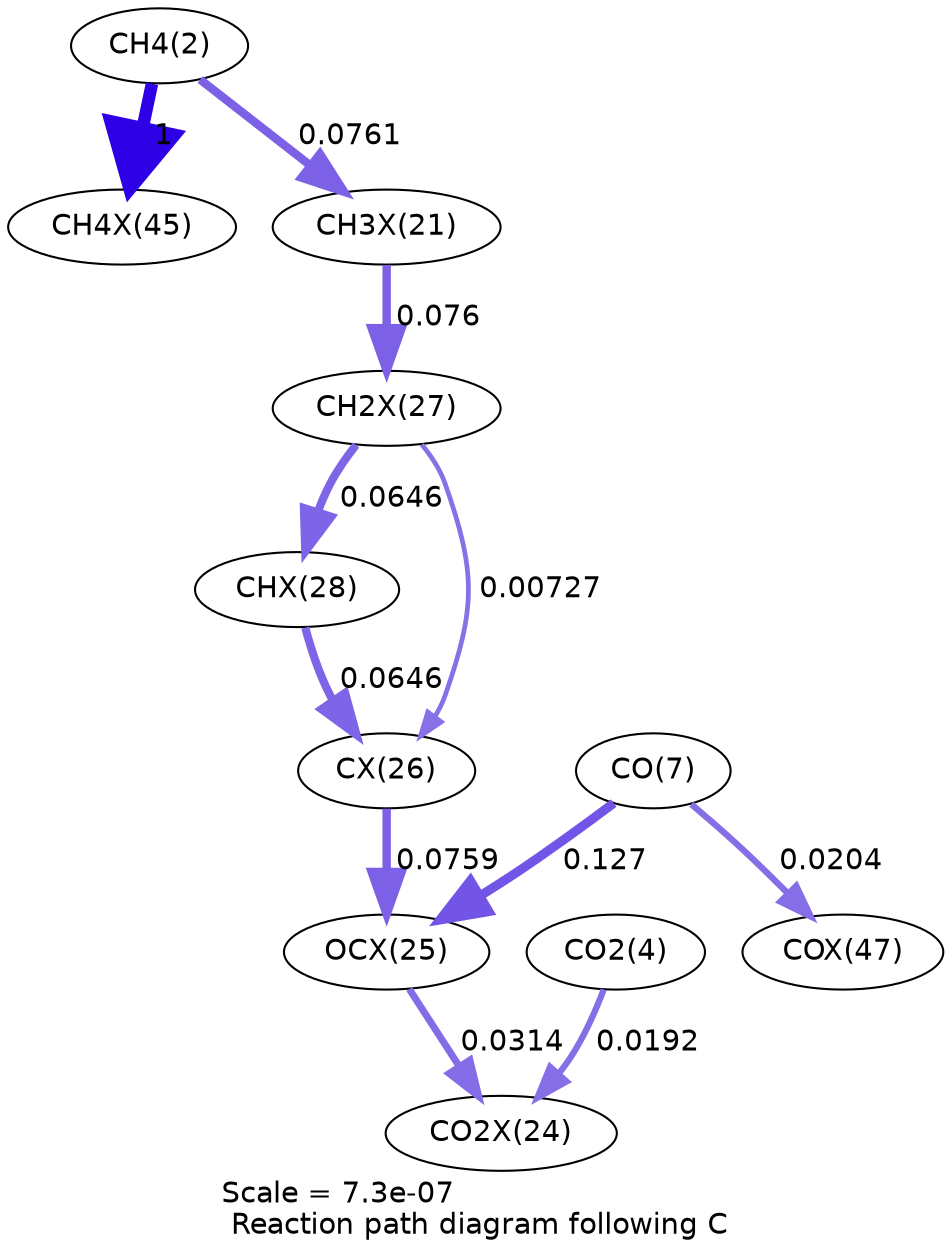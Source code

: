 digraph reaction_paths {
center=1;
s4 -> s32[fontname="Helvetica", penwidth=6, arrowsize=3, color="0.7, 1.5, 0.9"
, label=" 1"];
s4 -> s24[fontname="Helvetica", penwidth=4.06, arrowsize=2.03, color="0.7, 0.576, 0.9"
, label=" 0.0761"];
s24 -> s30[fontname="Helvetica", penwidth=4.05, arrowsize=2.03, color="0.7, 0.576, 0.9"
, label=" 0.076"];
s30 -> s31[fontname="Helvetica", penwidth=3.93, arrowsize=1.97, color="0.7, 0.565, 0.9"
, label=" 0.0646"];
s30 -> s29[fontname="Helvetica", penwidth=2.28, arrowsize=1.14, color="0.7, 0.507, 0.9"
, label=" 0.00727"];
s31 -> s29[fontname="Helvetica", penwidth=3.93, arrowsize=1.97, color="0.7, 0.565, 0.9"
, label=" 0.0646"];
s29 -> s28[fontname="Helvetica", penwidth=4.05, arrowsize=2.03, color="0.7, 0.576, 0.9"
, label=" 0.0759"];
s9 -> s28[fontname="Helvetica", penwidth=4.44, arrowsize=2.22, color="0.7, 0.627, 0.9"
, label=" 0.127"];
s9 -> s34[fontname="Helvetica", penwidth=3.06, arrowsize=1.53, color="0.7, 0.52, 0.9"
, label=" 0.0204"];
s28 -> s27[fontname="Helvetica", penwidth=3.39, arrowsize=1.69, color="0.7, 0.531, 0.9"
, label=" 0.0314"];
s6 -> s27[fontname="Helvetica", penwidth=3.02, arrowsize=1.51, color="0.7, 0.519, 0.9"
, label=" 0.0192"];
s4 [ fontname="Helvetica", label="CH4(2)"];
s6 [ fontname="Helvetica", label="CO2(4)"];
s9 [ fontname="Helvetica", label="CO(7)"];
s24 [ fontname="Helvetica", label="CH3X(21)"];
s27 [ fontname="Helvetica", label="CO2X(24)"];
s28 [ fontname="Helvetica", label="OCX(25)"];
s29 [ fontname="Helvetica", label="CX(26)"];
s30 [ fontname="Helvetica", label="CH2X(27)"];
s31 [ fontname="Helvetica", label="CHX(28)"];
s32 [ fontname="Helvetica", label="CH4X(45)"];
s34 [ fontname="Helvetica", label="COX(47)"];
 label = "Scale = 7.3e-07\l Reaction path diagram following C";
 fontname = "Helvetica";
}
